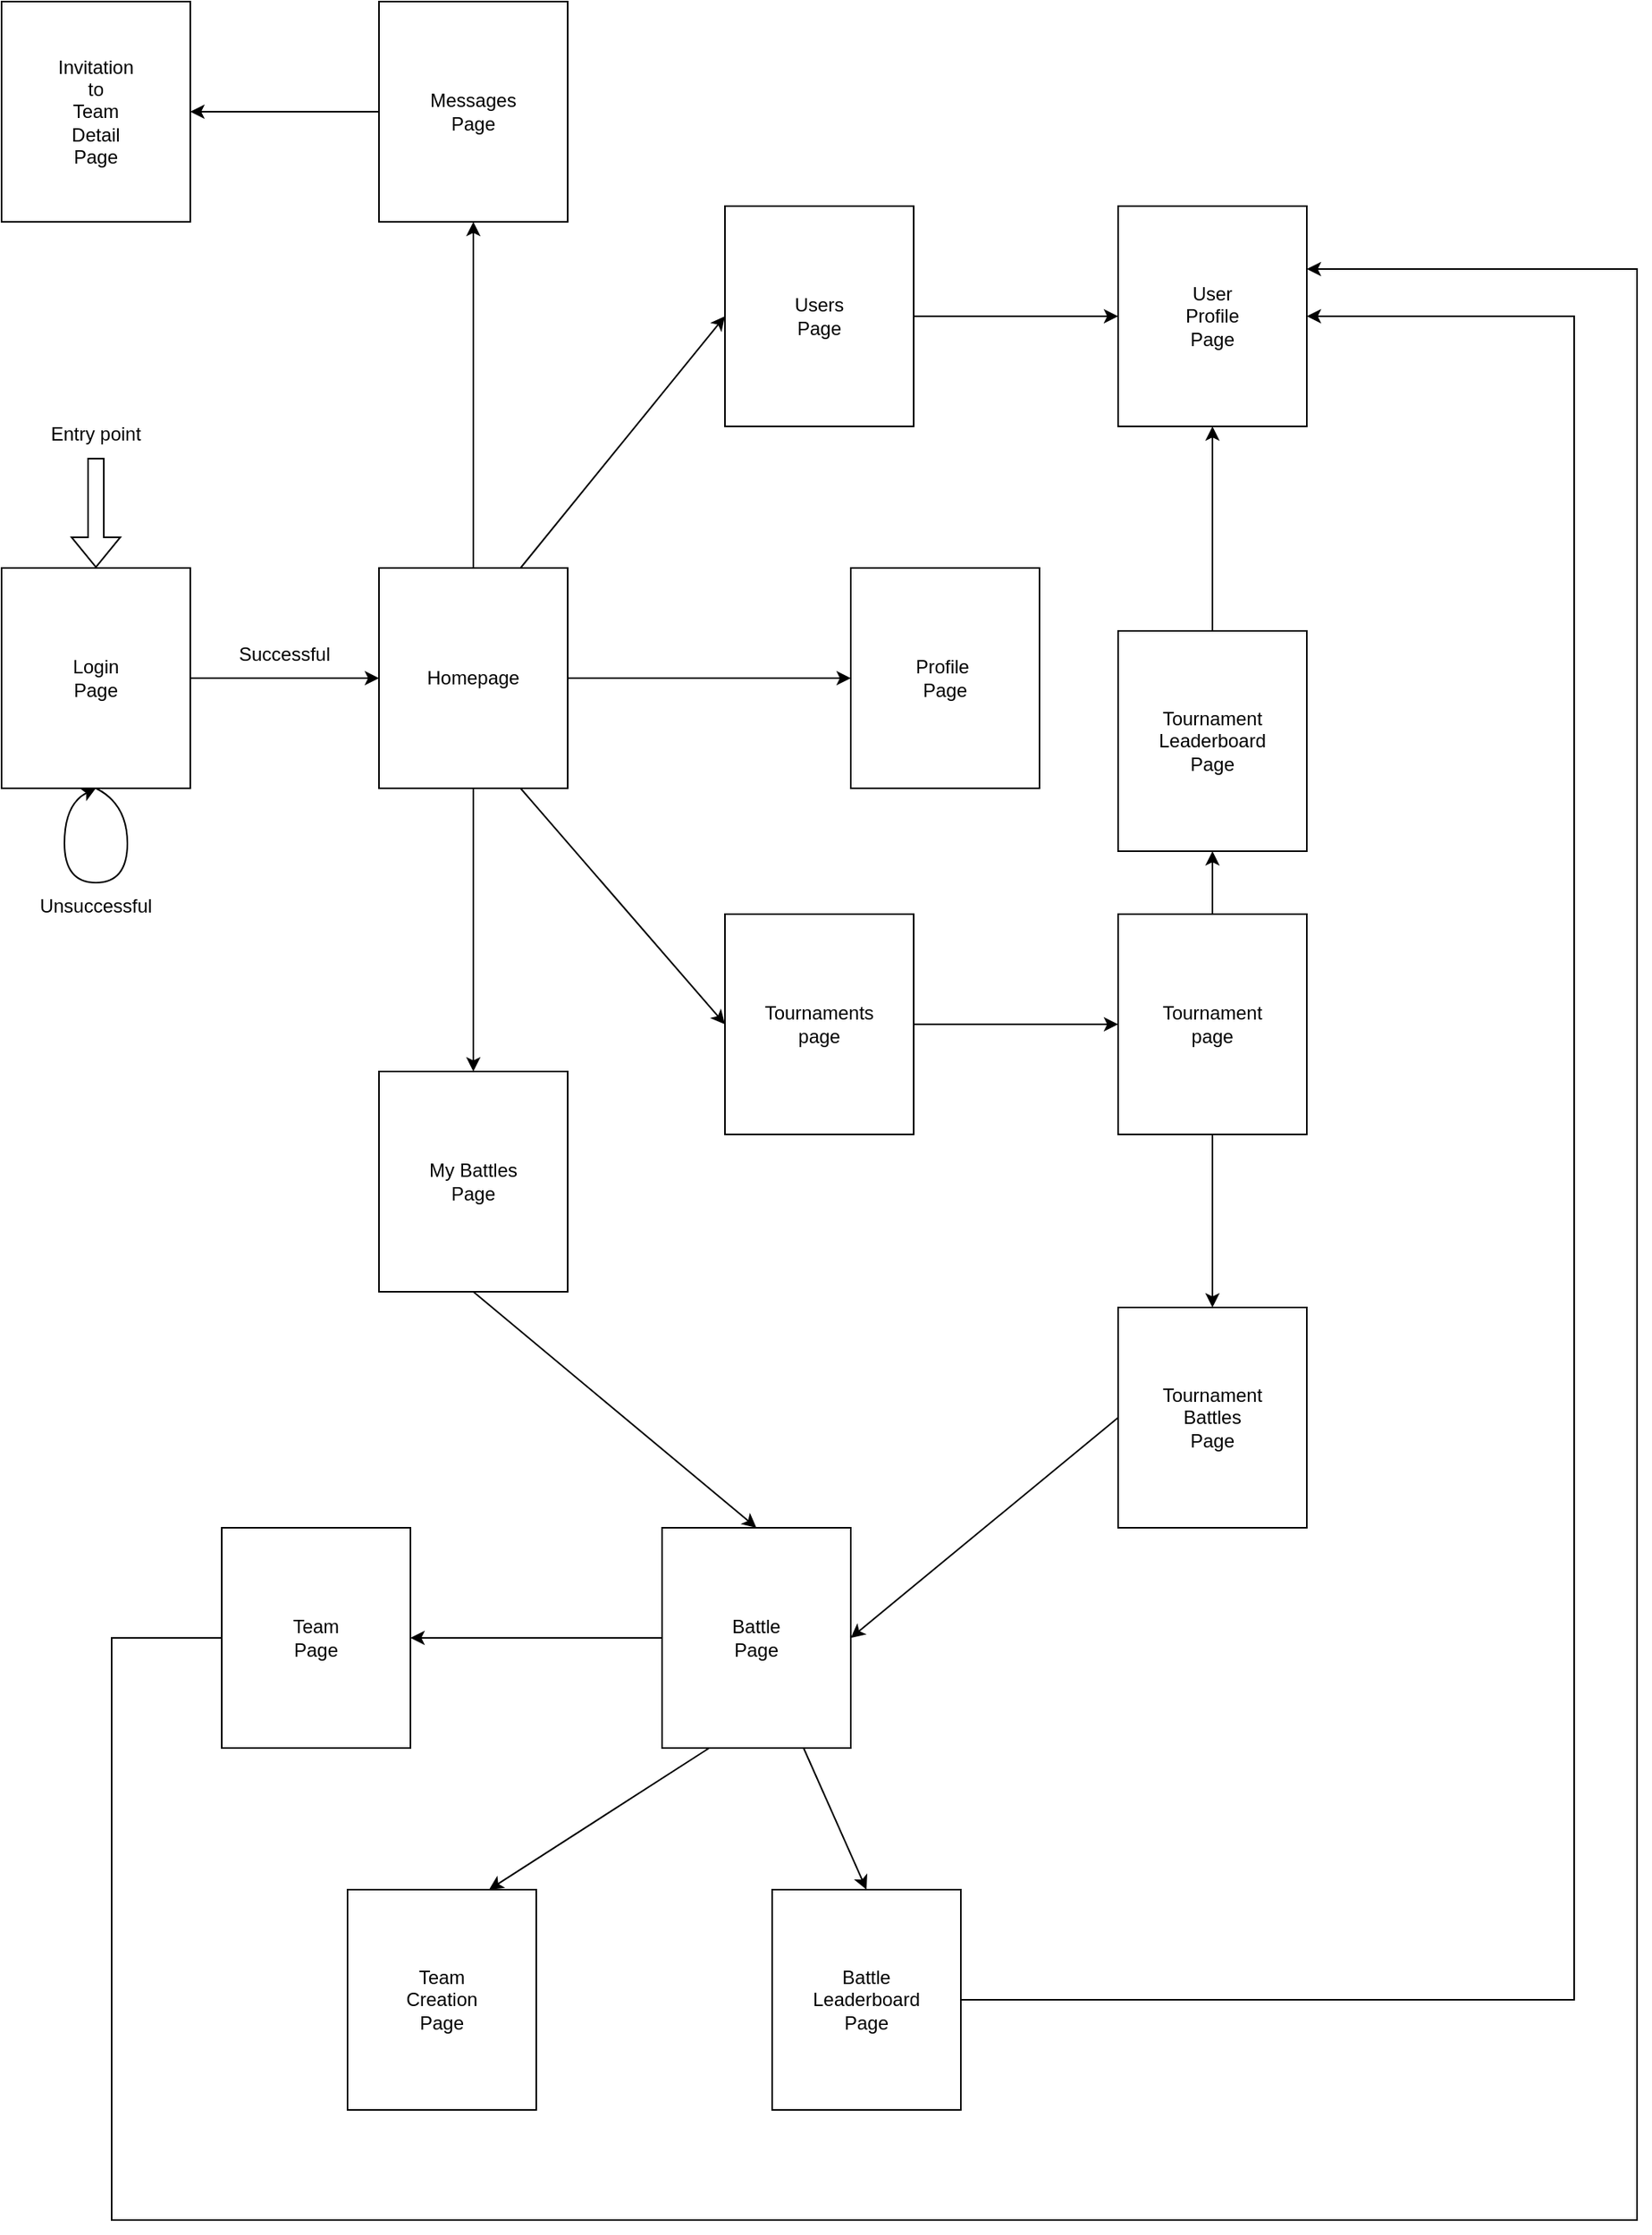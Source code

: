 <mxfile version="22.1.16" type="device">
  <diagram name="Page-1" id="JvnXxZ-x00xug25k3bjz">
    <mxGraphModel dx="1914" dy="2171" grid="1" gridSize="10" guides="1" tooltips="1" connect="1" arrows="1" fold="1" page="1" pageScale="1" pageWidth="850" pageHeight="1100" math="0" shadow="0">
      <root>
        <mxCell id="0" />
        <mxCell id="1" parent="0" />
        <mxCell id="XSEmJFiI2GAibp0473IN-8" value="&lt;div&gt;Login&lt;/div&gt;&lt;div&gt;Page&lt;br&gt;&lt;/div&gt;" style="rounded=0;whiteSpace=wrap;html=1;" vertex="1" parent="1">
          <mxGeometry x="40" y="140" width="120" height="140" as="geometry" />
        </mxCell>
        <mxCell id="XSEmJFiI2GAibp0473IN-9" value="Homepage" style="rounded=0;whiteSpace=wrap;html=1;" vertex="1" parent="1">
          <mxGeometry x="280" y="140" width="120" height="140" as="geometry" />
        </mxCell>
        <mxCell id="XSEmJFiI2GAibp0473IN-10" value="&lt;div&gt;Tournaments&lt;/div&gt;&lt;div&gt;page&lt;br&gt;&lt;/div&gt;" style="rounded=0;whiteSpace=wrap;html=1;" vertex="1" parent="1">
          <mxGeometry x="500" y="360" width="120" height="140" as="geometry" />
        </mxCell>
        <mxCell id="XSEmJFiI2GAibp0473IN-11" value="&lt;div&gt;Profile&amp;nbsp;&lt;/div&gt;&lt;div&gt;Page&lt;/div&gt;" style="rounded=0;whiteSpace=wrap;html=1;" vertex="1" parent="1">
          <mxGeometry x="580" y="140" width="120" height="140" as="geometry" />
        </mxCell>
        <mxCell id="XSEmJFiI2GAibp0473IN-12" value="&lt;div&gt;Users&lt;/div&gt;&lt;div&gt;Page&lt;br&gt;&lt;/div&gt;" style="rounded=0;whiteSpace=wrap;html=1;" vertex="1" parent="1">
          <mxGeometry x="500" y="-90" width="120" height="140" as="geometry" />
        </mxCell>
        <mxCell id="XSEmJFiI2GAibp0473IN-13" value="&lt;div&gt;My Battles&lt;/div&gt;&lt;div&gt;Page&lt;br&gt;&lt;/div&gt;" style="rounded=0;whiteSpace=wrap;html=1;" vertex="1" parent="1">
          <mxGeometry x="280" y="460" width="120" height="140" as="geometry" />
        </mxCell>
        <mxCell id="XSEmJFiI2GAibp0473IN-14" value="Messages&lt;br&gt;Page" style="rounded=0;whiteSpace=wrap;html=1;" vertex="1" parent="1">
          <mxGeometry x="280" y="-220" width="120" height="140" as="geometry" />
        </mxCell>
        <mxCell id="XSEmJFiI2GAibp0473IN-16" value="" style="endArrow=classic;html=1;rounded=0;exitX=1;exitY=0.5;exitDx=0;exitDy=0;entryX=0;entryY=0.5;entryDx=0;entryDy=0;" edge="1" parent="1" source="XSEmJFiI2GAibp0473IN-8" target="XSEmJFiI2GAibp0473IN-9">
          <mxGeometry width="50" height="50" relative="1" as="geometry">
            <mxPoint x="440" y="140" as="sourcePoint" />
            <mxPoint x="490" y="90" as="targetPoint" />
          </mxGeometry>
        </mxCell>
        <mxCell id="XSEmJFiI2GAibp0473IN-17" value="" style="endArrow=classic;html=1;rounded=0;entryX=0.5;entryY=1;entryDx=0;entryDy=0;exitX=0.5;exitY=0;exitDx=0;exitDy=0;" edge="1" parent="1" source="XSEmJFiI2GAibp0473IN-9" target="XSEmJFiI2GAibp0473IN-14">
          <mxGeometry width="50" height="50" relative="1" as="geometry">
            <mxPoint x="300" y="10" as="sourcePoint" />
            <mxPoint x="350" y="-40" as="targetPoint" />
          </mxGeometry>
        </mxCell>
        <mxCell id="XSEmJFiI2GAibp0473IN-18" value="" style="endArrow=classic;html=1;rounded=0;entryX=0.5;entryY=0;entryDx=0;entryDy=0;exitX=0.5;exitY=1;exitDx=0;exitDy=0;" edge="1" parent="1" source="XSEmJFiI2GAibp0473IN-9" target="XSEmJFiI2GAibp0473IN-13">
          <mxGeometry width="50" height="50" relative="1" as="geometry">
            <mxPoint x="350" y="150" as="sourcePoint" />
            <mxPoint x="350" y="-70" as="targetPoint" />
          </mxGeometry>
        </mxCell>
        <mxCell id="XSEmJFiI2GAibp0473IN-19" value="" style="endArrow=classic;html=1;rounded=0;entryX=0;entryY=0.5;entryDx=0;entryDy=0;exitX=0.75;exitY=1;exitDx=0;exitDy=0;" edge="1" parent="1" source="XSEmJFiI2GAibp0473IN-9" target="XSEmJFiI2GAibp0473IN-10">
          <mxGeometry width="50" height="50" relative="1" as="geometry">
            <mxPoint x="520" y="530" as="sourcePoint" />
            <mxPoint x="430" y="30" as="targetPoint" />
          </mxGeometry>
        </mxCell>
        <mxCell id="XSEmJFiI2GAibp0473IN-20" value="" style="endArrow=classic;html=1;rounded=0;entryX=0;entryY=0.5;entryDx=0;entryDy=0;exitX=1;exitY=0.5;exitDx=0;exitDy=0;" edge="1" parent="1" source="XSEmJFiI2GAibp0473IN-9" target="XSEmJFiI2GAibp0473IN-11">
          <mxGeometry width="50" height="50" relative="1" as="geometry">
            <mxPoint x="370" y="170" as="sourcePoint" />
            <mxPoint x="370" y="-50" as="targetPoint" />
          </mxGeometry>
        </mxCell>
        <mxCell id="XSEmJFiI2GAibp0473IN-21" value="" style="endArrow=classic;html=1;rounded=0;entryX=0;entryY=0.5;entryDx=0;entryDy=0;exitX=0.75;exitY=0;exitDx=0;exitDy=0;" edge="1" parent="1" source="XSEmJFiI2GAibp0473IN-9" target="XSEmJFiI2GAibp0473IN-12">
          <mxGeometry width="50" height="50" relative="1" as="geometry">
            <mxPoint x="380" y="180" as="sourcePoint" />
            <mxPoint x="380" y="-40" as="targetPoint" />
          </mxGeometry>
        </mxCell>
        <mxCell id="XSEmJFiI2GAibp0473IN-22" value="Successful" style="text;html=1;strokeColor=none;fillColor=none;align=center;verticalAlign=middle;whiteSpace=wrap;rounded=0;" vertex="1" parent="1">
          <mxGeometry x="190" y="180" width="60" height="30" as="geometry" />
        </mxCell>
        <mxCell id="XSEmJFiI2GAibp0473IN-25" value="" style="curved=1;endArrow=classic;html=1;rounded=0;exitX=0.5;exitY=1;exitDx=0;exitDy=0;" edge="1" parent="1" source="XSEmJFiI2GAibp0473IN-8">
          <mxGeometry width="50" height="50" relative="1" as="geometry">
            <mxPoint x="440" y="140" as="sourcePoint" />
            <mxPoint x="100" y="280" as="targetPoint" />
            <Array as="points">
              <mxPoint x="120" y="290" />
              <mxPoint x="120" y="340" />
              <mxPoint x="80" y="340" />
              <mxPoint x="80" y="290" />
            </Array>
          </mxGeometry>
        </mxCell>
        <mxCell id="XSEmJFiI2GAibp0473IN-26" value="Unsuccessful" style="text;html=1;strokeColor=none;fillColor=none;align=center;verticalAlign=middle;whiteSpace=wrap;rounded=0;" vertex="1" parent="1">
          <mxGeometry x="70" y="340" width="60" height="30" as="geometry" />
        </mxCell>
        <mxCell id="XSEmJFiI2GAibp0473IN-27" value="&lt;div&gt;Invitation&lt;/div&gt;&lt;div&gt;to&lt;/div&gt;&lt;div&gt;Team&lt;/div&gt;&lt;div&gt;Detail&lt;br&gt;Page&lt;br&gt;&lt;/div&gt;" style="rounded=0;whiteSpace=wrap;html=1;" vertex="1" parent="1">
          <mxGeometry x="40" y="-220" width="120" height="140" as="geometry" />
        </mxCell>
        <mxCell id="XSEmJFiI2GAibp0473IN-28" value="" style="endArrow=classic;html=1;rounded=0;exitX=0;exitY=0.5;exitDx=0;exitDy=0;entryX=1;entryY=0.5;entryDx=0;entryDy=0;" edge="1" parent="1" source="XSEmJFiI2GAibp0473IN-14" target="XSEmJFiI2GAibp0473IN-27">
          <mxGeometry width="50" height="50" relative="1" as="geometry">
            <mxPoint x="440" y="50" as="sourcePoint" />
            <mxPoint x="490" as="targetPoint" />
          </mxGeometry>
        </mxCell>
        <mxCell id="XSEmJFiI2GAibp0473IN-29" value="&lt;div&gt;Tournament&lt;/div&gt;&lt;div&gt;page&lt;br&gt;&lt;/div&gt;" style="rounded=0;whiteSpace=wrap;html=1;" vertex="1" parent="1">
          <mxGeometry x="750" y="360" width="120" height="140" as="geometry" />
        </mxCell>
        <mxCell id="XSEmJFiI2GAibp0473IN-31" value="&lt;div&gt;Tournament&lt;/div&gt;&lt;div&gt;Battles&lt;/div&gt;&lt;div&gt;Page&lt;br&gt;&lt;/div&gt;" style="rounded=0;whiteSpace=wrap;html=1;" vertex="1" parent="1">
          <mxGeometry x="750" y="610" width="120" height="140" as="geometry" />
        </mxCell>
        <mxCell id="XSEmJFiI2GAibp0473IN-32" value="&lt;div&gt;Tournament&lt;/div&gt;&lt;div&gt;Leaderboard&lt;/div&gt;&lt;div&gt;Page&lt;br&gt;&lt;/div&gt;" style="rounded=0;whiteSpace=wrap;html=1;" vertex="1" parent="1">
          <mxGeometry x="750" y="180" width="120" height="140" as="geometry" />
        </mxCell>
        <mxCell id="XSEmJFiI2GAibp0473IN-33" value="&lt;div&gt;Battle&lt;/div&gt;&lt;div&gt;Page&lt;br&gt;&lt;/div&gt;" style="rounded=0;whiteSpace=wrap;html=1;" vertex="1" parent="1">
          <mxGeometry x="460" y="750" width="120" height="140" as="geometry" />
        </mxCell>
        <mxCell id="XSEmJFiI2GAibp0473IN-34" value="&lt;div&gt;Team&lt;/div&gt;&lt;div&gt;Page&lt;br&gt;&lt;/div&gt;" style="rounded=0;whiteSpace=wrap;html=1;" vertex="1" parent="1">
          <mxGeometry x="180" y="750" width="120" height="140" as="geometry" />
        </mxCell>
        <mxCell id="XSEmJFiI2GAibp0473IN-35" value="&lt;div&gt;Team&lt;/div&gt;&lt;div&gt;Creation&lt;/div&gt;&lt;div&gt;Page&lt;br&gt;&lt;/div&gt;" style="rounded=0;whiteSpace=wrap;html=1;" vertex="1" parent="1">
          <mxGeometry x="260" y="980" width="120" height="140" as="geometry" />
        </mxCell>
        <mxCell id="XSEmJFiI2GAibp0473IN-36" value="Battle&lt;br&gt;&lt;div&gt;Leaderboard&lt;/div&gt;&lt;div&gt;Page&lt;br&gt;&lt;/div&gt;" style="rounded=0;whiteSpace=wrap;html=1;" vertex="1" parent="1">
          <mxGeometry x="530" y="980" width="120" height="140" as="geometry" />
        </mxCell>
        <mxCell id="XSEmJFiI2GAibp0473IN-37" value="" style="endArrow=classic;html=1;rounded=0;entryX=0;entryY=0.5;entryDx=0;entryDy=0;exitX=1;exitY=0.5;exitDx=0;exitDy=0;" edge="1" parent="1" source="XSEmJFiI2GAibp0473IN-10" target="XSEmJFiI2GAibp0473IN-29">
          <mxGeometry width="50" height="50" relative="1" as="geometry">
            <mxPoint x="760" y="840" as="sourcePoint" />
            <mxPoint x="730" y="790" as="targetPoint" />
          </mxGeometry>
        </mxCell>
        <mxCell id="XSEmJFiI2GAibp0473IN-38" value="" style="endArrow=classic;html=1;rounded=0;entryX=0.5;entryY=1;entryDx=0;entryDy=0;exitX=0.5;exitY=0;exitDx=0;exitDy=0;" edge="1" parent="1" source="XSEmJFiI2GAibp0473IN-29" target="XSEmJFiI2GAibp0473IN-32">
          <mxGeometry width="50" height="50" relative="1" as="geometry">
            <mxPoint x="760" y="570" as="sourcePoint" />
            <mxPoint x="810" y="520" as="targetPoint" />
          </mxGeometry>
        </mxCell>
        <mxCell id="XSEmJFiI2GAibp0473IN-39" value="" style="endArrow=classic;html=1;rounded=0;entryX=0.5;entryY=0;entryDx=0;entryDy=0;exitX=0.5;exitY=1;exitDx=0;exitDy=0;" edge="1" parent="1" source="XSEmJFiI2GAibp0473IN-29" target="XSEmJFiI2GAibp0473IN-31">
          <mxGeometry width="50" height="50" relative="1" as="geometry">
            <mxPoint x="600" y="660" as="sourcePoint" />
            <mxPoint x="650" y="610" as="targetPoint" />
          </mxGeometry>
        </mxCell>
        <mxCell id="XSEmJFiI2GAibp0473IN-40" value="" style="endArrow=classic;html=1;rounded=0;exitX=0;exitY=0.5;exitDx=0;exitDy=0;entryX=1;entryY=0.5;entryDx=0;entryDy=0;" edge="1" parent="1" source="XSEmJFiI2GAibp0473IN-31" target="XSEmJFiI2GAibp0473IN-33">
          <mxGeometry width="50" height="50" relative="1" as="geometry">
            <mxPoint x="760" y="800" as="sourcePoint" />
            <mxPoint x="810" y="750" as="targetPoint" />
          </mxGeometry>
        </mxCell>
        <mxCell id="XSEmJFiI2GAibp0473IN-41" value="" style="endArrow=classic;html=1;rounded=0;exitX=0.5;exitY=1;exitDx=0;exitDy=0;entryX=0.5;entryY=0;entryDx=0;entryDy=0;" edge="1" parent="1" source="XSEmJFiI2GAibp0473IN-13" target="XSEmJFiI2GAibp0473IN-33">
          <mxGeometry width="50" height="50" relative="1" as="geometry">
            <mxPoint x="760" y="800" as="sourcePoint" />
            <mxPoint x="810" y="750" as="targetPoint" />
          </mxGeometry>
        </mxCell>
        <mxCell id="XSEmJFiI2GAibp0473IN-42" value="" style="endArrow=classic;html=1;rounded=0;entryX=1;entryY=0.5;entryDx=0;entryDy=0;exitX=0;exitY=0.5;exitDx=0;exitDy=0;" edge="1" parent="1" source="XSEmJFiI2GAibp0473IN-33" target="XSEmJFiI2GAibp0473IN-34">
          <mxGeometry width="50" height="50" relative="1" as="geometry">
            <mxPoint x="760" y="800" as="sourcePoint" />
            <mxPoint x="810" y="750" as="targetPoint" />
          </mxGeometry>
        </mxCell>
        <mxCell id="XSEmJFiI2GAibp0473IN-43" value="" style="endArrow=classic;html=1;rounded=0;entryX=0.75;entryY=0;entryDx=0;entryDy=0;exitX=0.25;exitY=1;exitDx=0;exitDy=0;" edge="1" parent="1" source="XSEmJFiI2GAibp0473IN-33" target="XSEmJFiI2GAibp0473IN-35">
          <mxGeometry width="50" height="50" relative="1" as="geometry">
            <mxPoint x="470" y="830" as="sourcePoint" />
            <mxPoint x="310" y="830" as="targetPoint" />
          </mxGeometry>
        </mxCell>
        <mxCell id="XSEmJFiI2GAibp0473IN-44" value="" style="endArrow=classic;html=1;rounded=0;entryX=0.5;entryY=0;entryDx=0;entryDy=0;exitX=0.75;exitY=1;exitDx=0;exitDy=0;" edge="1" parent="1" source="XSEmJFiI2GAibp0473IN-33" target="XSEmJFiI2GAibp0473IN-36">
          <mxGeometry width="50" height="50" relative="1" as="geometry">
            <mxPoint x="480" y="840" as="sourcePoint" />
            <mxPoint x="320" y="840" as="targetPoint" />
          </mxGeometry>
        </mxCell>
        <mxCell id="XSEmJFiI2GAibp0473IN-46" value="" style="shape=flexArrow;endArrow=classic;html=1;rounded=0;entryX=0.5;entryY=0;entryDx=0;entryDy=0;" edge="1" parent="1" target="XSEmJFiI2GAibp0473IN-8">
          <mxGeometry width="50" height="50" relative="1" as="geometry">
            <mxPoint x="100" y="70" as="sourcePoint" />
            <mxPoint x="720" y="70" as="targetPoint" />
          </mxGeometry>
        </mxCell>
        <mxCell id="XSEmJFiI2GAibp0473IN-47" value="Entry point" style="text;html=1;strokeColor=none;fillColor=none;align=center;verticalAlign=middle;whiteSpace=wrap;rounded=0;" vertex="1" parent="1">
          <mxGeometry x="70" y="40" width="60" height="30" as="geometry" />
        </mxCell>
        <mxCell id="XSEmJFiI2GAibp0473IN-48" value="&lt;div&gt;User&lt;/div&gt;&lt;div&gt;Profile&lt;/div&gt;&lt;div&gt;Page&lt;br&gt;&lt;/div&gt;" style="rounded=0;whiteSpace=wrap;html=1;" vertex="1" parent="1">
          <mxGeometry x="750" y="-90" width="120" height="140" as="geometry" />
        </mxCell>
        <mxCell id="XSEmJFiI2GAibp0473IN-49" value="" style="endArrow=classic;html=1;rounded=0;entryX=0;entryY=0.5;entryDx=0;entryDy=0;exitX=1;exitY=0.5;exitDx=0;exitDy=0;" edge="1" parent="1" source="XSEmJFiI2GAibp0473IN-12" target="XSEmJFiI2GAibp0473IN-48">
          <mxGeometry width="50" height="50" relative="1" as="geometry">
            <mxPoint x="670" y="80" as="sourcePoint" />
            <mxPoint x="720" y="30" as="targetPoint" />
          </mxGeometry>
        </mxCell>
        <mxCell id="XSEmJFiI2GAibp0473IN-50" value="" style="endArrow=classic;html=1;rounded=0;entryX=0.5;entryY=1;entryDx=0;entryDy=0;exitX=0.5;exitY=0;exitDx=0;exitDy=0;" edge="1" parent="1" source="XSEmJFiI2GAibp0473IN-32" target="XSEmJFiI2GAibp0473IN-48">
          <mxGeometry width="50" height="50" relative="1" as="geometry">
            <mxPoint x="990" y="300" as="sourcePoint" />
            <mxPoint x="1040" y="250" as="targetPoint" />
          </mxGeometry>
        </mxCell>
        <mxCell id="XSEmJFiI2GAibp0473IN-51" value="" style="endArrow=classic;html=1;rounded=0;entryX=1;entryY=0.5;entryDx=0;entryDy=0;exitX=1;exitY=0.5;exitDx=0;exitDy=0;" edge="1" parent="1" source="XSEmJFiI2GAibp0473IN-36" target="XSEmJFiI2GAibp0473IN-48">
          <mxGeometry width="50" height="50" relative="1" as="geometry">
            <mxPoint x="1040" y="370" as="sourcePoint" />
            <mxPoint x="830" y="60" as="targetPoint" />
            <Array as="points">
              <mxPoint x="1040" y="1050" />
              <mxPoint x="1040" y="-20" />
            </Array>
          </mxGeometry>
        </mxCell>
        <mxCell id="XSEmJFiI2GAibp0473IN-52" value="" style="endArrow=classic;html=1;rounded=0;exitX=0;exitY=0.5;exitDx=0;exitDy=0;" edge="1" parent="1" source="XSEmJFiI2GAibp0473IN-34">
          <mxGeometry width="50" height="50" relative="1" as="geometry">
            <mxPoint x="90" y="840" as="sourcePoint" />
            <mxPoint x="870" y="-50" as="targetPoint" />
            <Array as="points">
              <mxPoint x="110" y="820" />
              <mxPoint x="110" y="1190" />
              <mxPoint x="1080" y="1190" />
              <mxPoint x="1080" y="-50" />
            </Array>
          </mxGeometry>
        </mxCell>
      </root>
    </mxGraphModel>
  </diagram>
</mxfile>
